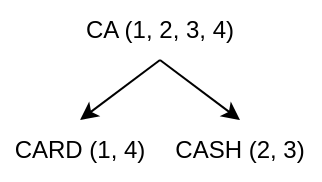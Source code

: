 <mxfile version="20.3.0" type="device"><diagram id="0_uis8zjmASPuOGzyqo6" name="Page-1"><mxGraphModel dx="868" dy="514" grid="1" gridSize="10" guides="1" tooltips="1" connect="1" arrows="1" fold="1" page="1" pageScale="1" pageWidth="827" pageHeight="1169" math="0" shadow="0"><root><mxCell id="0"/><mxCell id="1" parent="0"/><mxCell id="D6NX_9kPc47MNaAd2CNI-1" value="CA (1, 2, 3, 4)" style="text;html=1;strokeColor=none;fillColor=none;align=center;verticalAlign=middle;whiteSpace=wrap;rounded=0;" vertex="1" parent="1"><mxGeometry x="80" y="40" width="80" height="30" as="geometry"/></mxCell><mxCell id="D6NX_9kPc47MNaAd2CNI-2" value="CARD (1, 4)" style="text;html=1;strokeColor=none;fillColor=none;align=center;verticalAlign=middle;whiteSpace=wrap;rounded=0;" vertex="1" parent="1"><mxGeometry x="40" y="100" width="80" height="30" as="geometry"/></mxCell><mxCell id="D6NX_9kPc47MNaAd2CNI-4" value="CASH (2, 3)" style="text;html=1;strokeColor=none;fillColor=none;align=center;verticalAlign=middle;whiteSpace=wrap;rounded=0;" vertex="1" parent="1"><mxGeometry x="120" y="100" width="80" height="30" as="geometry"/></mxCell><mxCell id="D6NX_9kPc47MNaAd2CNI-5" value="" style="endArrow=classic;html=1;rounded=0;exitX=0.5;exitY=1;exitDx=0;exitDy=0;entryX=0.5;entryY=0;entryDx=0;entryDy=0;" edge="1" parent="1" source="D6NX_9kPc47MNaAd2CNI-1" target="D6NX_9kPc47MNaAd2CNI-2"><mxGeometry width="50" height="50" relative="1" as="geometry"><mxPoint x="390" y="280" as="sourcePoint"/><mxPoint x="440" y="230" as="targetPoint"/></mxGeometry></mxCell><mxCell id="D6NX_9kPc47MNaAd2CNI-6" value="" style="endArrow=classic;html=1;rounded=0;exitX=0.5;exitY=1;exitDx=0;exitDy=0;entryX=0.5;entryY=0;entryDx=0;entryDy=0;" edge="1" parent="1" source="D6NX_9kPc47MNaAd2CNI-1" target="D6NX_9kPc47MNaAd2CNI-4"><mxGeometry width="50" height="50" relative="1" as="geometry"><mxPoint x="360" y="290" as="sourcePoint"/><mxPoint x="410" y="240" as="targetPoint"/></mxGeometry></mxCell></root></mxGraphModel></diagram></mxfile>